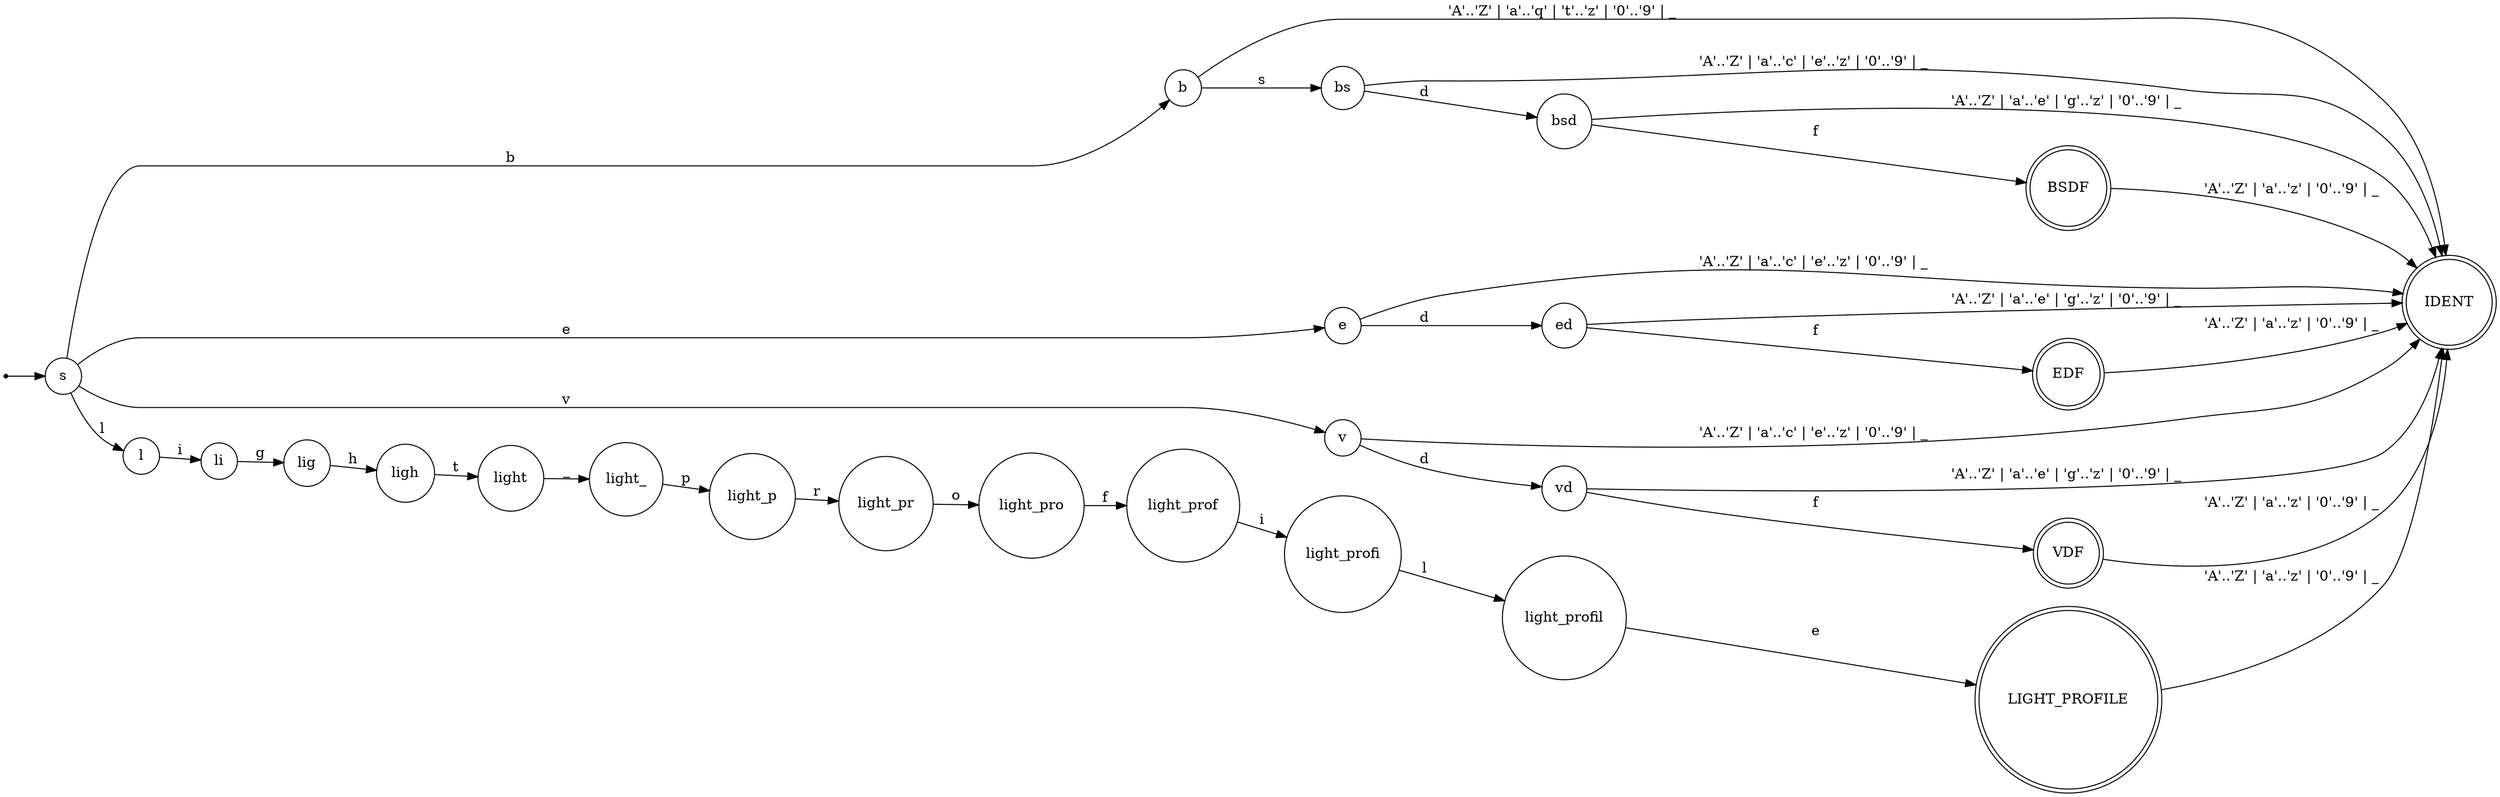 //https://www.graphviz.org/doc/info/lang.html
//https://www.graphviz.org/doc/info/attrs.html
//https://www.graphviz.org/doc/info/shapes.html

digraph finite_state_machine {
    rankdir=LR;
    //size="8,5"

    node [shape = point ]; _s;
    node [shape = circle]; s;
    
    node [shape = doublecircle]; IDENT;

    node [shape = circle]; b;
    node [shape = circle]; bs;
    node [shape = circle]; bsd;
    node [shape = doublecircle]; BSDF;

    node [shape = circle]; e;
    node [shape = circle]; ed;
    node [shape = doublecircle]; EDF;

    node [shape = circle]; v;
    node [shape = circle]; vd;
    node [shape = doublecircle]; VDF;

    node [shape = circle]; l;
    node [shape = circle]; li;
    node [shape = circle]; lig;
    node [shape = circle]; ligh;
    node [shape = circle]; light;
    node [shape = circle]; light_;
    node [shape = circle]; light_p;
    node [shape = circle]; light_pr;
    node [shape = circle]; light_pro;
    node [shape = circle]; light_prof;
    node [shape = circle]; light_profi;
    node [shape = circle]; light_profil;
    node [shape = doublecircle]; LIGHT_PROFILE;


    _s->s;
    
    s->b [ label = "b" ];
    b->bs [ label = "s" ];
    b->IDENT [ label = "\'A\'..\'Z\' | \'a\'..\'q\' | \'t\'..\'z\' | \'0\'..\'9\' | _ " ];
    bs->bsd [ label = "d" ];
    bs->IDENT [ label = "\'A\'..\'Z\' | \'a\'..\'c\' | \'e\'..\'z\' | \'0\'..\'9\' | _ " ];
    bsd->BSDF [ label = "f" ];
    bsd->IDENT [ label = "\'A\'..\'Z\' | \'a\'..\'e\' | \'g\'..\'z\' | \'0\'..\'9\' | _ " ];
    BSDF->IDENT [ label = "\'A\'..\'Z\' | \'a\'..\'z\' | \'0\'..\'9\' | _ " ];
    
    s->e [ label = "e" ];
    e->ed [ label = "d" ];
    e->IDENT [ label = "\'A\'..\'Z\' | \'a\'..\'c\' | \'e\'..\'z\' | \'0\'..\'9\' | _ " ];
    ed->EDF [ label = "f" ];
    ed->IDENT [ label = "\'A\'..\'Z\' | \'a\'..\'e\' | \'g\'..\'z\' | \'0\'..\'9\' | _ " ];
    EDF->IDENT [ label = "\'A\'..\'Z\' | \'a\'..\'z\' | \'0\'..\'9\' | _ " ];
    
    s->v [ label = "v" ];
    v->vd [ label = "d" ];
    v->IDENT [ label = "\'A\'..\'Z\' | \'a\'..\'c\' | \'e\'..\'z\' | \'0\'..\'9\' | _ " ];
    vd->VDF [ label = "f" ];
    vd->IDENT [ label = "\'A\'..\'Z\' | \'a\'..\'e\' | \'g\'..\'z\' | \'0\'..\'9\' | _ " ];
    VDF->IDENT [ label = "\'A\'..\'Z\' | \'a\'..\'z\' | \'0\'..\'9\' | _ " ];
    

    s->l [ label = "l" ];
    l->li [ label = "i" ];
    li->lig [ label = "g" ];
    lig->ligh [ label = "h" ];
    ligh->light [ label = "t" ];
    light->light_ [ label = "_" ];
    light_->light_p [ label = "p" ];
    light_p->light_pr [ label = "r" ];
    light_pr->light_pro [ label = "o" ];
    light_pro->light_prof [ label = "f" ];
    light_prof->light_profi [ label = "i" ];
    light_profi->light_profil [ label = "l" ];
    light_profil->LIGHT_PROFILE [ label = "e" ];
    LIGHT_PROFILE->IDENT [ label = "\'A\'..\'Z\' | \'a\'..\'z\' | \'0\'..\'9\' | _ " ];

    //node [shape = doublecircle]; q1;

    //qi -> S;
    //S  -> q1 [ label = "a" ];
    //S  -> S  [ label = "a" ];
    //q1 -> S  [ label = "a" ];
    //q1 -> q2 [ label = "ddb" ];
    //q2 -> q1 [ label = "b" ];
    //q2 -> q2 [ label = "b" ];
}